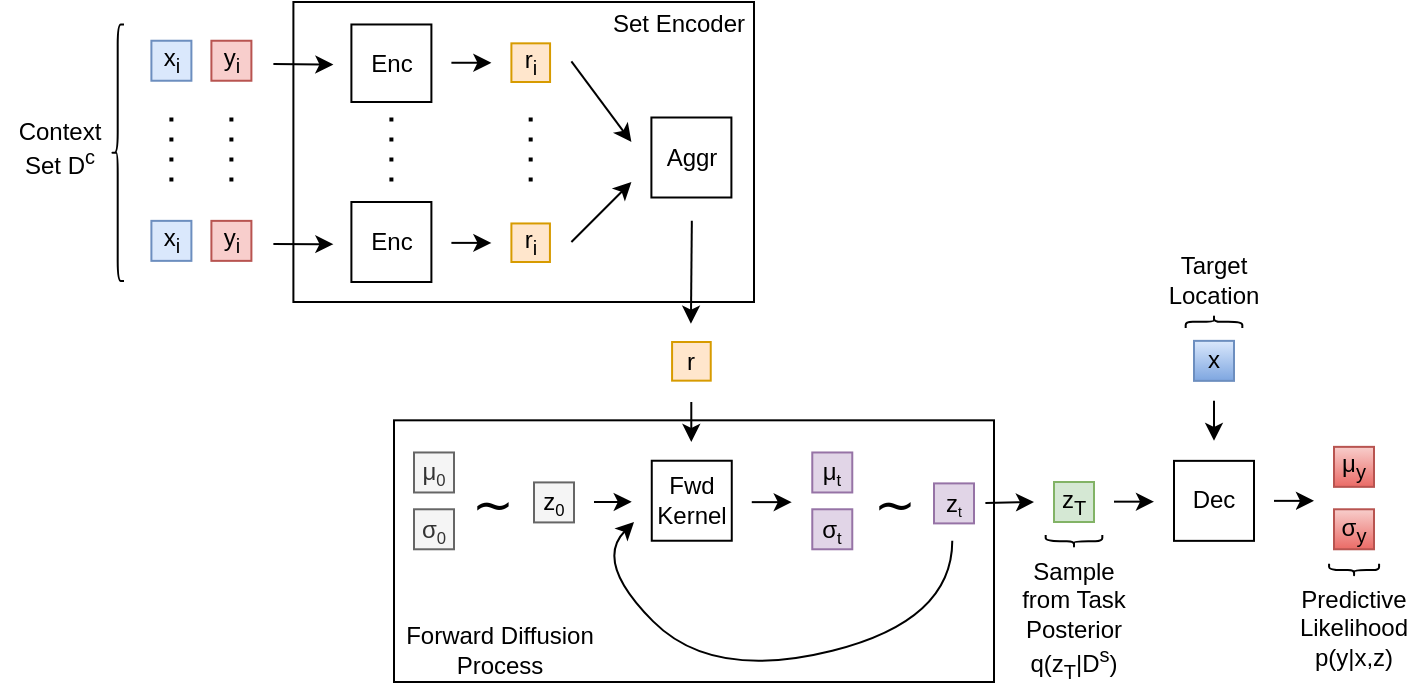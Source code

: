 <mxfile scale="2" border="0">
    <diagram id="BnsNrFVr5Wd3XkJ8FpZ6" name="Page-1">
        <mxGraphModel dx="900" dy="779" grid="1" gridSize="10" guides="1" tooltips="1" connect="1" arrows="1" fold="1" page="1" pageScale="1" pageWidth="1100" pageHeight="850" math="0" shadow="0">
            <root>
                <mxCell id="0"/>
                <mxCell id="1" parent="0"/>
                <mxCell id="36" value="" style="rounded=0;whiteSpace=wrap;html=1;" parent="1" vertex="1">
                    <mxGeometry x="300" y="259.16" width="300" height="130.84" as="geometry"/>
                </mxCell>
                <mxCell id="2" value="μ&lt;span style=&quot;font-size: 10px;&quot;&gt;&lt;sub&gt;t&lt;/sub&gt;&lt;/span&gt;" style="whiteSpace=wrap;html=1;aspect=fixed;fillColor=#e1d5e7;strokeColor=#9673a6;fontColor=#000000;" parent="1" vertex="1">
                    <mxGeometry x="509.14" y="275.24" width="20" height="20" as="geometry"/>
                </mxCell>
                <mxCell id="3" value="σ&lt;span style=&quot;font-size: 10px;&quot;&gt;&lt;sub&gt;t&lt;/sub&gt;&lt;/span&gt;" style="whiteSpace=wrap;html=1;aspect=fixed;fillColor=#e1d5e7;strokeColor=#9673a6;fontColor=#000000;" parent="1" vertex="1">
                    <mxGeometry x="509.14" y="303.64" width="20" height="20" as="geometry"/>
                </mxCell>
                <mxCell id="5" value="&lt;font color=&quot;#000000&quot;&gt;z&lt;sub&gt;T&lt;/sub&gt;&lt;/font&gt;" style="whiteSpace=wrap;html=1;aspect=fixed;fillColor=#d5e8d4;strokeColor=#82b366;" parent="1" vertex="1">
                    <mxGeometry x="630" y="290.0" width="20" height="20" as="geometry"/>
                </mxCell>
                <mxCell id="7" value="" style="endArrow=classic;html=1;" parent="1" edge="1">
                    <mxGeometry width="50" height="50" relative="1" as="geometry">
                        <mxPoint x="660" y="299.83" as="sourcePoint"/>
                        <mxPoint x="680" y="299.83" as="targetPoint"/>
                    </mxGeometry>
                </mxCell>
                <mxCell id="29" value="Fwd Kernel" style="rounded=0;whiteSpace=wrap;html=1;" parent="1" vertex="1">
                    <mxGeometry x="428.88" y="279.37" width="40" height="40" as="geometry"/>
                </mxCell>
                <mxCell id="30" value="" style="endArrow=classic;html=1;" parent="1" edge="1">
                    <mxGeometry width="50" height="50" relative="1" as="geometry">
                        <mxPoint x="400" y="300" as="sourcePoint"/>
                        <mxPoint x="418.88" y="299.91" as="targetPoint"/>
                    </mxGeometry>
                </mxCell>
                <mxCell id="31" value="&lt;font color=&quot;#000000&quot;&gt;z&lt;span style=&quot;font-size: 10px;&quot;&gt;&lt;sub&gt;0&lt;/sub&gt;&lt;/span&gt;&lt;/font&gt;" style="whiteSpace=wrap;html=1;aspect=fixed;fillColor=#f5f5f5;strokeColor=#666666;fontColor=#333333;" parent="1" vertex="1">
                    <mxGeometry x="370" y="290.21" width="20" height="20" as="geometry"/>
                </mxCell>
                <mxCell id="32" value="μ&lt;span style=&quot;font-size: 10px;&quot;&gt;&lt;sub&gt;0&lt;/sub&gt;&lt;/span&gt;" style="whiteSpace=wrap;html=1;aspect=fixed;fillColor=#f5f5f5;strokeColor=#666666;fontColor=#333333;" parent="1" vertex="1">
                    <mxGeometry x="310" y="275.24" width="20" height="20" as="geometry"/>
                </mxCell>
                <mxCell id="33" value="σ&lt;span style=&quot;font-size: 10px;&quot;&gt;&lt;sub&gt;0&lt;/sub&gt;&lt;/span&gt;" style="whiteSpace=wrap;html=1;aspect=fixed;fillColor=#f5f5f5;strokeColor=#666666;fontColor=#333333;" parent="1" vertex="1">
                    <mxGeometry x="310" y="303.64" width="20" height="20" as="geometry"/>
                </mxCell>
                <mxCell id="40" value="" style="curved=1;endArrow=classic;html=1;" parent="1" edge="1">
                    <mxGeometry width="50" height="50" relative="1" as="geometry">
                        <mxPoint x="579.14" y="319.37" as="sourcePoint"/>
                        <mxPoint x="420" y="310" as="targetPoint"/>
                        <Array as="points">
                            <mxPoint x="579.14" y="359.37"/>
                            <mxPoint x="459.14" y="389.37"/>
                            <mxPoint x="400" y="330"/>
                        </Array>
                    </mxGeometry>
                </mxCell>
                <mxCell id="68" value="" style="endArrow=classic;html=1;" parent="1" edge="1">
                    <mxGeometry width="50" height="50" relative="1" as="geometry">
                        <mxPoint x="448.65" y="250" as="sourcePoint"/>
                        <mxPoint x="448.65" y="270" as="targetPoint"/>
                    </mxGeometry>
                </mxCell>
                <mxCell id="71" value="Forward Diffusion Process" style="text;html=1;strokeColor=none;fillColor=none;align=center;verticalAlign=middle;whiteSpace=wrap;rounded=0;" parent="1" vertex="1">
                    <mxGeometry x="304.7" y="362.85" width="96.48" height="22.1" as="geometry"/>
                </mxCell>
                <mxCell id="72" value="" style="endArrow=classic;html=1;" parent="1" edge="1">
                    <mxGeometry width="50" height="50" relative="1" as="geometry">
                        <mxPoint x="478.88" y="300.07" as="sourcePoint"/>
                        <mxPoint x="498.88" y="300.07" as="targetPoint"/>
                    </mxGeometry>
                </mxCell>
                <mxCell id="76" value="" style="shape=curlyBracket;whiteSpace=wrap;html=1;rounded=1;labelPosition=left;verticalLabelPosition=middle;align=right;verticalAlign=middle;fontColor=#000000;rotation=-90;" parent="1" vertex="1">
                    <mxGeometry x="636.85" y="305.45" width="6.3" height="28.32" as="geometry"/>
                </mxCell>
                <mxCell id="78" value="&lt;font style=&quot;font-size: 12px;&quot;&gt;Sample from Task Posterior q(z&lt;sub&gt;T&lt;/sub&gt;|D&lt;sup&gt;s&lt;/sup&gt;)&lt;/font&gt;" style="text;html=1;strokeColor=none;fillColor=none;align=center;verticalAlign=middle;whiteSpace=wrap;rounded=0;fontColor=#000000;fontSize=12;" parent="1" vertex="1">
                    <mxGeometry x="610" y="328.27" width="60" height="61.73" as="geometry"/>
                </mxCell>
                <mxCell id="79" value="" style="rounded=0;whiteSpace=wrap;html=1;" parent="1" vertex="1">
                    <mxGeometry x="249.7" y="50" width="230.3" height="150" as="geometry"/>
                </mxCell>
                <mxCell id="80" value="&lt;font color=&quot;#000000&quot;&gt;x&lt;sub&gt;i&lt;/sub&gt;&lt;/font&gt;" style="whiteSpace=wrap;html=1;aspect=fixed;fillColor=#dae8fc;strokeColor=#6c8ebf;" parent="1" vertex="1">
                    <mxGeometry x="178.7" y="69.37" width="20" height="20" as="geometry"/>
                </mxCell>
                <mxCell id="81" value="&lt;font color=&quot;#000000&quot;&gt;y&lt;sub&gt;i&lt;/sub&gt;&lt;/font&gt;" style="whiteSpace=wrap;html=1;aspect=fixed;fillColor=#f8cecc;strokeColor=#b85450;" parent="1" vertex="1">
                    <mxGeometry x="208.7" y="69.37" width="20" height="20" as="geometry"/>
                </mxCell>
                <mxCell id="82" value="&lt;font color=&quot;#000000&quot;&gt;x&lt;sub&gt;i&lt;/sub&gt;&lt;/font&gt;" style="whiteSpace=wrap;html=1;aspect=fixed;fillColor=#dae8fc;strokeColor=#6c8ebf;" parent="1" vertex="1">
                    <mxGeometry x="178.7" y="159.43" width="20" height="20" as="geometry"/>
                </mxCell>
                <mxCell id="83" value="&lt;font color=&quot;#000000&quot;&gt;y&lt;sub&gt;i&lt;/sub&gt;&lt;/font&gt;" style="whiteSpace=wrap;html=1;aspect=fixed;fillColor=#f8cecc;strokeColor=#b85450;" parent="1" vertex="1">
                    <mxGeometry x="208.7" y="159.43" width="20" height="20" as="geometry"/>
                </mxCell>
                <mxCell id="84" value="" style="line;strokeWidth=2;direction=south;html=1;dashed=1;dashPattern=1 4;" parent="1" vertex="1">
                    <mxGeometry x="213.7" y="107.75" width="10" height="36" as="geometry"/>
                </mxCell>
                <mxCell id="85" value="" style="endArrow=classic;html=1;" parent="1" edge="1">
                    <mxGeometry width="50" height="50" relative="1" as="geometry">
                        <mxPoint x="239.7" y="81" as="sourcePoint"/>
                        <mxPoint x="269.7" y="81.3" as="targetPoint"/>
                    </mxGeometry>
                </mxCell>
                <mxCell id="86" value="" style="endArrow=classic;html=1;" parent="1" edge="1">
                    <mxGeometry width="50" height="50" relative="1" as="geometry">
                        <mxPoint x="239.7" y="171" as="sourcePoint"/>
                        <mxPoint x="269.7" y="171.09" as="targetPoint"/>
                    </mxGeometry>
                </mxCell>
                <mxCell id="87" value="" style="endArrow=classic;html=1;" parent="1" edge="1">
                    <mxGeometry width="50" height="50" relative="1" as="geometry">
                        <mxPoint x="328.7" y="80.38" as="sourcePoint"/>
                        <mxPoint x="348.7" y="80.38" as="targetPoint"/>
                    </mxGeometry>
                </mxCell>
                <mxCell id="88" value="" style="endArrow=classic;html=1;" parent="1" edge="1">
                    <mxGeometry width="50" height="50" relative="1" as="geometry">
                        <mxPoint x="328.7" y="170.44" as="sourcePoint"/>
                        <mxPoint x="348.7" y="170.44" as="targetPoint"/>
                    </mxGeometry>
                </mxCell>
                <mxCell id="89" value="&lt;font color=&quot;#000000&quot;&gt;r&lt;sub&gt;i&lt;/sub&gt;&lt;/font&gt;" style="whiteSpace=wrap;html=1;aspect=fixed;fillColor=#ffe6cc;strokeColor=#d79b00;" parent="1" vertex="1">
                    <mxGeometry x="358.7" y="70.67" width="19.33" height="19.33" as="geometry"/>
                </mxCell>
                <mxCell id="90" value="&lt;font color=&quot;#000000&quot;&gt;r&lt;sub&gt;i&lt;/sub&gt;&lt;/font&gt;" style="whiteSpace=wrap;html=1;aspect=fixed;fillColor=#ffe6cc;strokeColor=#d79b00;" parent="1" vertex="1">
                    <mxGeometry x="358.7" y="160.73" width="19.27" height="19.27" as="geometry"/>
                </mxCell>
                <mxCell id="91" value="" style="line;strokeWidth=2;direction=south;html=1;dashed=1;dashPattern=1 4;" parent="1" vertex="1">
                    <mxGeometry x="293.7" y="107.75" width="10" height="36" as="geometry"/>
                </mxCell>
                <mxCell id="92" value="" style="line;strokeWidth=2;direction=south;html=1;dashed=1;dashPattern=1 4;" parent="1" vertex="1">
                    <mxGeometry x="363.34" y="107.75" width="10" height="36" as="geometry"/>
                </mxCell>
                <mxCell id="93" value="" style="endArrow=classic;html=1;" parent="1" edge="1">
                    <mxGeometry width="50" height="50" relative="1" as="geometry">
                        <mxPoint x="388.7" y="79.73" as="sourcePoint"/>
                        <mxPoint x="418.7" y="120" as="targetPoint"/>
                    </mxGeometry>
                </mxCell>
                <mxCell id="94" value="" style="endArrow=classic;html=1;" parent="1" edge="1">
                    <mxGeometry width="50" height="50" relative="1" as="geometry">
                        <mxPoint x="388.7" y="170" as="sourcePoint"/>
                        <mxPoint x="418.7" y="140" as="targetPoint"/>
                    </mxGeometry>
                </mxCell>
                <mxCell id="95" value="Enc" style="rounded=0;whiteSpace=wrap;html=1;" parent="1" vertex="1">
                    <mxGeometry x="278.7" y="61.24" width="40" height="38.76" as="geometry"/>
                </mxCell>
                <mxCell id="96" value="Enc" style="rounded=0;whiteSpace=wrap;html=1;" parent="1" vertex="1">
                    <mxGeometry x="278.7" y="150" width="40" height="40" as="geometry"/>
                </mxCell>
                <mxCell id="97" value="Aggr" style="rounded=0;whiteSpace=wrap;html=1;" parent="1" vertex="1">
                    <mxGeometry x="428.7" y="107.75" width="40" height="40" as="geometry"/>
                </mxCell>
                <mxCell id="98" value="Set Encoder" style="text;html=1;strokeColor=none;fillColor=none;align=center;verticalAlign=middle;whiteSpace=wrap;rounded=0;" parent="1" vertex="1">
                    <mxGeometry x="405" y="50.0" width="75" height="22.1" as="geometry"/>
                </mxCell>
                <mxCell id="99" value="" style="line;strokeWidth=2;direction=south;html=1;dashed=1;dashPattern=1 4;" parent="1" vertex="1">
                    <mxGeometry x="183.7" y="107.75" width="10" height="36" as="geometry"/>
                </mxCell>
                <mxCell id="100" value="" style="shape=curlyBracket;whiteSpace=wrap;html=1;rounded=1;labelPosition=left;verticalLabelPosition=middle;align=right;verticalAlign=middle;fontColor=#000000;rotation=0;" parent="1" vertex="1">
                    <mxGeometry x="158.7" y="61.24" width="6.3" height="128.32" as="geometry"/>
                </mxCell>
                <mxCell id="101" value="&lt;font style=&quot;font-size: 12px;&quot;&gt;Context Set D&lt;sup style=&quot;&quot;&gt;c&lt;/sup&gt;&lt;/font&gt;" style="text;html=1;strokeColor=none;fillColor=none;align=center;verticalAlign=middle;whiteSpace=wrap;rounded=0;fontColor=#000000;" parent="1" vertex="1">
                    <mxGeometry x="103.0" y="107.75" width="60" height="30" as="geometry"/>
                </mxCell>
                <mxCell id="102" value="&lt;font color=&quot;#000000&quot;&gt;r&lt;/font&gt;" style="whiteSpace=wrap;html=1;aspect=fixed;fillColor=#ffe6cc;strokeColor=#d79b00;" parent="1" vertex="1">
                    <mxGeometry x="439.04" y="220.0" width="19.33" height="19.33" as="geometry"/>
                </mxCell>
                <mxCell id="103" value="" style="endArrow=classic;html=1;" parent="1" edge="1">
                    <mxGeometry width="50" height="50" relative="1" as="geometry">
                        <mxPoint x="448.92" y="159.43" as="sourcePoint"/>
                        <mxPoint x="448.46" y="210.86" as="targetPoint"/>
                    </mxGeometry>
                </mxCell>
                <mxCell id="105" value="" style="endArrow=classic;html=1;" parent="1" edge="1">
                    <mxGeometry width="50" height="50" relative="1" as="geometry">
                        <mxPoint x="710" y="249.43" as="sourcePoint"/>
                        <mxPoint x="710" y="269.43" as="targetPoint"/>
                    </mxGeometry>
                </mxCell>
                <mxCell id="106" value="&lt;font color=&quot;#000000&quot;&gt;x&lt;/font&gt;" style="whiteSpace=wrap;html=1;aspect=fixed;fillColor=#dae8fc;strokeColor=#6c8ebf;gradientColor=#7ea6e0;" parent="1" vertex="1">
                    <mxGeometry x="700" y="219.43" width="20" height="20" as="geometry"/>
                </mxCell>
                <mxCell id="107" value="Dec" style="rounded=0;whiteSpace=wrap;html=1;" parent="1" vertex="1">
                    <mxGeometry x="690" y="279.43" width="40" height="40" as="geometry"/>
                </mxCell>
                <mxCell id="108" value="μ&lt;sub&gt;y&lt;/sub&gt;" style="whiteSpace=wrap;html=1;aspect=fixed;fillColor=#f8cecc;strokeColor=#b85450;gradientColor=#ea6b66;fontColor=#000000;" parent="1" vertex="1">
                    <mxGeometry x="770" y="272.43" width="20" height="20" as="geometry"/>
                </mxCell>
                <mxCell id="109" value="σ&lt;sub&gt;y&lt;/sub&gt;" style="whiteSpace=wrap;html=1;aspect=fixed;fillColor=#f8cecc;strokeColor=#b85450;gradientColor=#ea6b66;fontColor=#000000;" parent="1" vertex="1">
                    <mxGeometry x="770" y="303.64" width="20" height="20" as="geometry"/>
                </mxCell>
                <mxCell id="110" value="" style="endArrow=classic;html=1;" parent="1" edge="1">
                    <mxGeometry width="50" height="50" relative="1" as="geometry">
                        <mxPoint x="740" y="299.43" as="sourcePoint"/>
                        <mxPoint x="760" y="299.43" as="targetPoint"/>
                    </mxGeometry>
                </mxCell>
                <mxCell id="112" value="" style="shape=curlyBracket;whiteSpace=wrap;html=1;rounded=1;labelPosition=left;verticalLabelPosition=middle;align=right;verticalAlign=middle;fontColor=#000000;rotation=90;" parent="1" vertex="1">
                    <mxGeometry x="706.85" y="195.75" width="6.3" height="28.32" as="geometry"/>
                </mxCell>
                <mxCell id="113" value="Target Location" style="text;html=1;strokeColor=none;fillColor=none;align=center;verticalAlign=middle;whiteSpace=wrap;rounded=0;fontColor=#000000;" parent="1" vertex="1">
                    <mxGeometry x="690" y="179.43" width="40" height="18.32" as="geometry"/>
                </mxCell>
                <mxCell id="114" value="" style="shape=curlyBracket;whiteSpace=wrap;html=1;rounded=1;labelPosition=left;verticalLabelPosition=middle;align=right;verticalAlign=middle;fontColor=#000000;rotation=-90;" parent="1" vertex="1">
                    <mxGeometry x="776.89" y="321.54" width="6.3" height="25" as="geometry"/>
                </mxCell>
                <mxCell id="115" value="&lt;font style=&quot;font-size: 12px;&quot;&gt;Predictive Likelihood p(y|x,z)&lt;/font&gt;" style="text;html=1;strokeColor=none;fillColor=none;align=center;verticalAlign=middle;whiteSpace=wrap;rounded=0;fontColor=#000000;fontSize=12;" parent="1" vertex="1">
                    <mxGeometry x="750.04" y="340.38" width="60" height="45.57" as="geometry"/>
                </mxCell>
                <mxCell id="119" value="&lt;font style=&quot;font-size: 25px;&quot;&gt;∼&lt;/font&gt;" style="text;html=1;strokeColor=none;fillColor=none;align=center;verticalAlign=middle;whiteSpace=wrap;rounded=0;fontSize=12;" parent="1" vertex="1">
                    <mxGeometry x="332.0" y="295.24" width="34.56" height="10.21" as="geometry"/>
                </mxCell>
                <mxCell id="120" value="&lt;font style=&quot;font-size: 25px;&quot;&gt;∼&lt;/font&gt;" style="text;html=1;strokeColor=none;fillColor=none;align=center;verticalAlign=middle;whiteSpace=wrap;rounded=0;fontSize=12;" parent="1" vertex="1">
                    <mxGeometry x="533" y="294.9" width="34.56" height="10.21" as="geometry"/>
                </mxCell>
                <mxCell id="121" value="" style="endArrow=none;html=1;" parent="1" target="37" edge="1">
                    <mxGeometry width="50" height="50" relative="1" as="geometry">
                        <mxPoint x="570" y="300" as="sourcePoint"/>
                        <mxPoint x="610" y="300" as="targetPoint"/>
                    </mxGeometry>
                </mxCell>
                <mxCell id="37" value="&lt;font&gt;z&lt;span style=&quot;font-size: 8.333px;&quot;&gt;&lt;sub&gt;t&lt;/sub&gt;&lt;/span&gt;&lt;/font&gt;" style="whiteSpace=wrap;html=1;aspect=fixed;fillColor=#e1d5e7;strokeColor=#9673a6;fontColor=#000000;" parent="1" vertex="1">
                    <mxGeometry x="570" y="290.7" width="20" height="20" as="geometry"/>
                </mxCell>
                <mxCell id="122" value="" style="endArrow=classic;html=1;" parent="1" edge="1">
                    <mxGeometry width="50" height="50" relative="1" as="geometry">
                        <mxPoint x="595.7" y="300.46" as="sourcePoint"/>
                        <mxPoint x="620" y="300" as="targetPoint"/>
                    </mxGeometry>
                </mxCell>
            </root>
        </mxGraphModel>
    </diagram>
</mxfile>